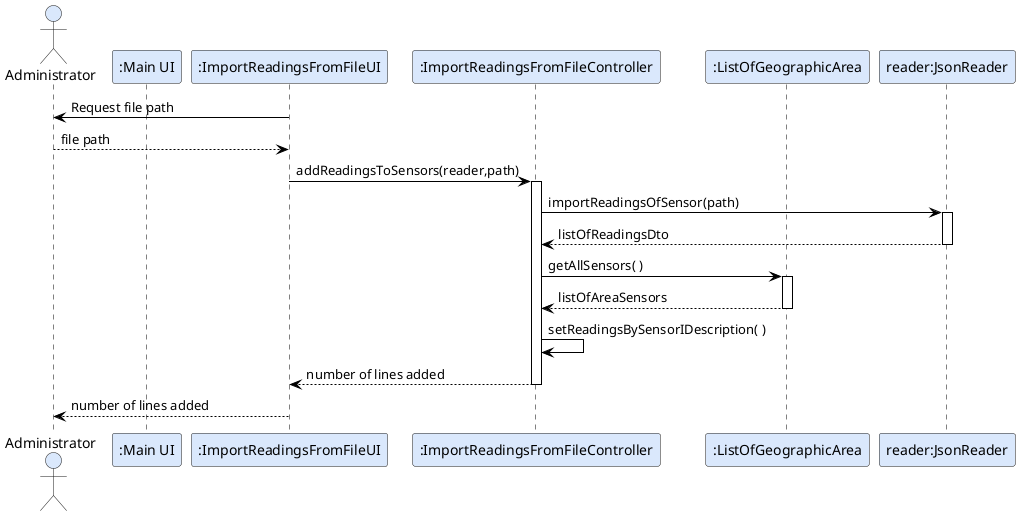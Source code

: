 @startuml

actor "Administrator" as P #DAE8FC
participant ":Main UI" as M #DAE8FC
participant ":ImportReadingsFromFileUI" as U #DAE8FC
participant ":ImportReadingsFromFileController" as C #DAE8FC
participant ":ListOfGeographicArea" as LG #DAE8FC
participant "reader:JsonReader" as COX #DAE8FC

skinparam actor {
	BorderColor 6C8EBF
}

skinparam participant {
	BorderColor 6C8EBF
}

skinparam shadowing false

skinparam sequence {
	ArrowColor BLACK
	ActorBorderColor DeepSkyBlue
	LifeLineBorderColor BLACK
}
U -> P: Request file path
P-->U: file path
U->C:addReadingsToSensors(reader,path)
activate C
C->COX:importReadingsOfSensor(path)
activate COX
COX-->C:listOfReadingsDto
deactivate COX
C -> LG: getAllSensors( )
activate LG
LG --> C: listOfAreaSensors
deactivate LG
C -> C: setReadingsBySensorIDescription( )
C --> U: number of lines added
deactivate C
U --> P: number of lines added

@enduml